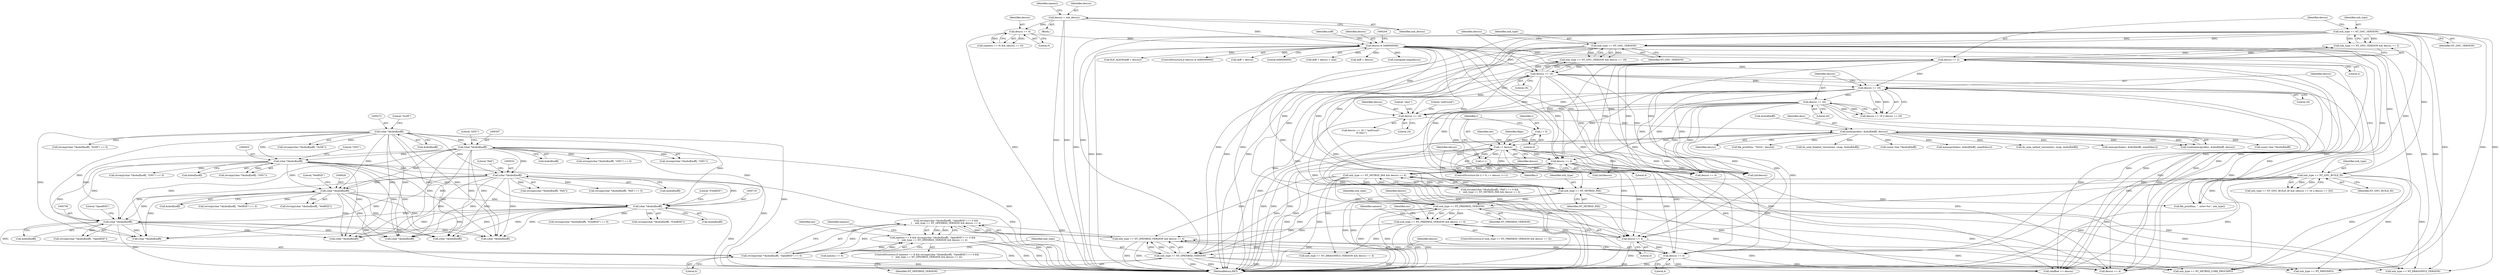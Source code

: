 digraph "0_file_ce90e05774dd77d86cfc8dfa6da57b32816841c4_2@API" {
"1000754" [label="(Call,strcmp((char *)&nbuf[noff], \"OpenBSD\") == 0 &&\n\t    xnh_type == NT_OPENBSD_VERSION && descsz == 4)"];
"1000755" [label="(Call,strcmp((char *)&nbuf[noff], \"OpenBSD\") == 0)"];
"1000757" [label="(Call,(char *)&nbuf[noff])"];
"1000531" [label="(Call,(char *)&nbuf[noff])"];
"1000271" [label="(Call,(char *)&nbuf[noff])"];
"1000306" [label="(Call,(char *)&nbuf[noff])"];
"1000452" [label="(Call,(char *)&nbuf[noff])"];
"1000625" [label="(Call,(char *)&nbuf[noff])"];
"1000718" [label="(Call,(char *)&nbuf[noff])"];
"1000765" [label="(Call,xnh_type == NT_OPENBSD_VERSION && descsz == 4)"];
"1000766" [label="(Call,xnh_type == NT_OPENBSD_VERSION)"];
"1000729" [label="(Call,xnh_type == NT_FREEBSD_VERSION)"];
"1000315" [label="(Call,xnh_type == NT_GNU_VERSION)"];
"1000280" [label="(Call,xnh_type == NT_GNU_VERSION)"];
"1000461" [label="(Call,xnh_type == NT_GNU_BUILD_ID)"];
"1000540" [label="(Call,xnh_type == NT_NETBSD_PAX)"];
"1000539" [label="(Call,xnh_type == NT_NETBSD_PAX && descsz == 4)"];
"1000543" [label="(Call,descsz == 4)"];
"1000283" [label="(Call,descsz == 2)"];
"1000199" [label="(Call,descsz & 0x80000000)"];
"1000172" [label="(Call,descsz == 0)"];
"1000164" [label="(Call,descsz = xnh_descsz)"];
"1000318" [label="(Call,descsz == 16)"];
"1000468" [label="(Call,descsz == 20)"];
"1000465" [label="(Call,descsz == 16)"];
"1000502" [label="(Call,i < descsz)"];
"1000505" [label="(Call,i++)"];
"1000499" [label="(Call,i = 0)"];
"1000491" [label="(Call,memcpy(desc, &nbuf[doff], descsz))"];
"1000480" [label="(Call,descsz == 16)"];
"1000728" [label="(Call,xnh_type == NT_FREEBSD_VERSION && descsz == 4)"];
"1000732" [label="(Call,descsz == 4)"];
"1000769" [label="(Call,descsz == 4)"];
"1000750" [label="(Call,namesz == 8 && strcmp((char *)&nbuf[noff], \"OpenBSD\") == 0 &&\n\t    xnh_type == NT_OPENBSD_VERSION && descsz == 4)"];
"1000285" [label="(Literal,2)"];
"1000556" [label="(Call,memcpy(&desc, &nbuf[doff], sizeof(desc)))"];
"1000238" [label="(Call,doff + descsz > size)"];
"1000727" [label="(ControlStructure,if (xnh_type == NT_FREEBSD_VERSION && descsz == 4))"];
"1000720" [label="(Call,&nbuf[noff])"];
"1000506" [label="(Identifier,i)"];
"1000173" [label="(Identifier,descsz)"];
"1000277" [label="(Literal,\"SuSE\")"];
"1000504" [label="(Identifier,descsz)"];
"1000776" [label="(Identifier,ms)"];
"1000718" [label="(Call,(char *)&nbuf[noff])"];
"1000543" [label="(Call,descsz == 4)"];
"1000982" [label="(Call,xnh_type == NT_NETBSD_CORE_PROCINFO)"];
"1000466" [label="(Identifier,descsz)"];
"1000304" [label="(Call,strcmp((char *)&nbuf[noff], \"GNU\") == 0)"];
"1000763" [label="(Literal,\"OpenBSD\")"];
"1000312" [label="(Literal,\"GNU\")"];
"1000624" [label="(Call,strcmp((char *)&nbuf[noff], \"NetBSD\"))"];
"1000627" [label="(Call,&nbuf[noff])"];
"1000279" [label="(Call,xnh_type == NT_GNU_VERSION && descsz == 2)"];
"1000480" [label="(Call,descsz == 16)"];
"1000730" [label="(Identifier,xnh_type)"];
"1000717" [label="(Call,strcmp((char *)&nbuf[noff], \"FreeBSD\"))"];
"1000731" [label="(Identifier,NT_FREEBSD_VERSION)"];
"1000467" [label="(Literal,16)"];
"1000503" [label="(Identifier,i)"];
"1000269" [label="(Call,strcmp((char *)&nbuf[noff], \"SuSE\") == 0)"];
"1000643" [label="(Call,do_note_netbsd_version(ms, swap, &nbuf[doff]))"];
"1000305" [label="(Call,strcmp((char *)&nbuf[noff], \"GNU\"))"];
"1000804" [label="(Call,xnh_type == NT_DRAGONFLY_VERSION && descsz == 4)"];
"1000281" [label="(Identifier,xnh_type)"];
"1000470" [label="(Literal,20)"];
"1000468" [label="(Call,descsz == 20)"];
"1000199" [label="(Call,descsz & 0x80000000)"];
"1000528" [label="(Call,strcmp((char *)&nbuf[noff], \"PaX\") == 0 &&\n\t    xnh_type == NT_NETBSD_PAX && descsz == 4)"];
"1000174" [label="(Literal,0)"];
"1000791" [label="(Identifier,namesz)"];
"1000631" [label="(Literal,\"NetBSD\")"];
"1000239" [label="(Call,doff + descsz)"];
"1000750" [label="(Call,namesz == 8 && strcmp((char *)&nbuf[noff], \"OpenBSD\") == 0 &&\n\t    xnh_type == NT_OPENBSD_VERSION && descsz == 4)"];
"1000824" [label="(Call,memcpy(&desc, &nbuf[doff], sizeof(desc)))"];
"1000541" [label="(Identifier,xnh_type)"];
"1000769" [label="(Call,descsz == 4)"];
"1000639" [label="(Call,descsz == 4)"];
"1000489" [label="(Call,(void)memcpy(desc, &nbuf[doff], descsz))"];
"1000208" [label="(Call,(unsigned long)descsz)"];
"1000764" [label="(Literal,0)"];
"1000451" [label="(Call,strcmp((char *)&nbuf[noff], \"GNU\"))"];
"1000463" [label="(Identifier,NT_GNU_BUILD_ID)"];
"1000756" [label="(Call,strcmp((char *)&nbuf[noff], \"OpenBSD\"))"];
"1000770" [label="(Identifier,descsz)"];
"1000214" [label="(Identifier,noff)"];
"1000771" [label="(Literal,4)"];
"1000283" [label="(Call,descsz == 2)"];
"1000164" [label="(Call,descsz = xnh_descsz)"];
"1000734" [label="(Literal,4)"];
"1000751" [label="(Call,namesz == 8)"];
"1000172" [label="(Call,descsz == 0)"];
"1000450" [label="(Call,strcmp((char *)&nbuf[noff], \"GNU\") == 0)"];
"1000317" [label="(Identifier,NT_GNU_VERSION)"];
"1000544" [label="(Identifier,descsz)"];
"1000492" [label="(Identifier,desc)"];
"1000907" [label="(Call,(char *)&nbuf[noff])"];
"1000808" [label="(Call,descsz == 4)"];
"1000755" [label="(Call,strcmp((char *)&nbuf[noff], \"OpenBSD\") == 0)"];
"1001043" [label="(Call,xnh_type == NT_PRPSINFO)"];
"1000170" [label="(Identifier,namesz)"];
"1000540" [label="(Call,xnh_type == NT_NETBSD_PAX)"];
"1000314" [label="(Call,xnh_type == NT_GNU_VERSION && descsz == 16)"];
"1000469" [label="(Identifier,descsz)"];
"1000531" [label="(Call,(char *)&nbuf[noff])"];
"1000510" [label="(Identifier,ms)"];
"1000796" [label="(Call,(char *)&nbuf[noff])"];
"1000461" [label="(Call,xnh_type == NT_GNU_BUILD_ID)"];
"1000765" [label="(Call,xnh_type == NT_OPENBSD_VERSION && descsz == 4)"];
"1000666" [label="(Call,(const char *)&nbuf[doff])"];
"1000168" [label="(Call,(namesz == 0) && (descsz == 0))"];
"1000724" [label="(Literal,\"FreeBSD\")"];
"1000306" [label="(Call,(char *)&nbuf[noff])"];
"1000716" [label="(Call,strcmp((char *)&nbuf[noff], \"FreeBSD\") == 0)"];
"1000700" [label="(Call,file_printf(ms, \", note=%u\", xnh_type))"];
"1000749" [label="(ControlStructure,if (namesz == 8 && strcmp((char *)&nbuf[noff], \"OpenBSD\") == 0 &&\n\t    xnh_type == NT_OPENBSD_VERSION && descsz == 4))"];
"1000521" [label="(Identifier,flags)"];
"1000539" [label="(Call,xnh_type == NT_NETBSD_PAX && descsz == 4)"];
"1001244" [label="(MethodReturn,RET)"];
"1000464" [label="(Call,descsz == 16 || descsz == 20)"];
"1000271" [label="(Call,(char *)&nbuf[noff])"];
"1000729" [label="(Call,xnh_type == NT_FREEBSD_VERSION)"];
"1000759" [label="(Call,&nbuf[noff])"];
"1000491" [label="(Call,memcpy(desc, &nbuf[doff], descsz))"];
"1000452" [label="(Call,(char *)&nbuf[noff])"];
"1000315" [label="(Call,xnh_type == NT_GNU_VERSION)"];
"1000545" [label="(Literal,4)"];
"1000754" [label="(Call,strcmp((char *)&nbuf[noff], \"OpenBSD\") == 0 &&\n\t    xnh_type == NT_OPENBSD_VERSION && descsz == 4)"];
"1000498" [label="(ControlStructure,for (i = 0; i < descsz; i++))"];
"1000497" [label="(Identifier,descsz)"];
"1000284" [label="(Identifier,descsz)"];
"1000502" [label="(Call,i < descsz)"];
"1000533" [label="(Call,&nbuf[noff])"];
"1000481" [label="(Identifier,descsz)"];
"1000484" [label="(Literal,\"sha1\")"];
"1000319" [label="(Identifier,descsz)"];
"1000499" [label="(Call,i = 0)"];
"1000479" [label="(Call,descsz == 16 ? \"md5/uuid\" :\n\t\t\"sha1\")"];
"1000460" [label="(Call,xnh_type == NT_GNU_BUILD_ID && (descsz == 16 || descsz == 20))"];
"1000733" [label="(Identifier,descsz)"];
"1000280" [label="(Call,xnh_type == NT_GNU_VERSION)"];
"1000316" [label="(Identifier,xnh_type)"];
"1000270" [label="(Call,strcmp((char *)&nbuf[noff], \"SuSE\"))"];
"1000873" [label="(Call,(char *)&nbuf[noff])"];
"1000623" [label="(Call,strcmp((char *)&nbuf[noff], \"NetBSD\") == 0)"];
"1000752" [label="(Identifier,namesz)"];
"1000200" [label="(Identifier,descsz)"];
"1000493" [label="(Call,&nbuf[doff])"];
"1000926" [label="(Call,(char *)&nbuf[noff])"];
"1000768" [label="(Identifier,NT_OPENBSD_VERSION)"];
"1000501" [label="(Literal,0)"];
"1000757" [label="(Call,(char *)&nbuf[noff])"];
"1000166" [label="(Identifier,xnh_descsz)"];
"1000308" [label="(Call,&nbuf[noff])"];
"1000728" [label="(Call,xnh_type == NT_FREEBSD_VERSION && descsz == 4)"];
"1000737" [label="(Identifier,ms)"];
"1000732" [label="(Call,descsz == 4)"];
"1000282" [label="(Identifier,NT_GNU_VERSION)"];
"1000683" [label="(Call,(int)descsz)"];
"1000462" [label="(Identifier,xnh_type)"];
"1000458" [label="(Literal,\"GNU\")"];
"1000542" [label="(Identifier,NT_NETBSD_PAX)"];
"1000509" [label="(Call,file_printf(ms, \"%02x\", desc[i]))"];
"1000465" [label="(Call,descsz == 16)"];
"1000736" [label="(Call,do_note_freebsd_version(ms, swap, &nbuf[doff]))"];
"1000805" [label="(Call,xnh_type == NT_DRAGONFLY_VERSION)"];
"1000125" [label="(Block,)"];
"1000233" [label="(Call,ELF_ALIGN(doff + descsz))"];
"1000454" [label="(Call,&nbuf[noff])"];
"1000198" [label="(ControlStructure,if (descsz & 0x80000000))"];
"1000530" [label="(Call,strcmp((char *)&nbuf[noff], \"PaX\"))"];
"1000888" [label="(Call,(char *)&nbuf[noff])"];
"1000234" [label="(Call,doff + descsz)"];
"1000320" [label="(Literal,16)"];
"1000537" [label="(Literal,\"PaX\")"];
"1000482" [label="(Literal,16)"];
"1000483" [label="(Literal,\"md5/uuid\")"];
"1001100" [label="(Call,reloffset >= descsz)"];
"1000663" [label="(Call,(int)descsz)"];
"1000766" [label="(Call,xnh_type == NT_OPENBSD_VERSION)"];
"1000625" [label="(Call,(char *)&nbuf[noff])"];
"1000201" [label="(Literal,0x80000000)"];
"1000505" [label="(Call,i++)"];
"1000529" [label="(Call,strcmp((char *)&nbuf[noff], \"PaX\") == 0)"];
"1000500" [label="(Identifier,i)"];
"1000686" [label="(Call,(const char *)&nbuf[doff])"];
"1000273" [label="(Call,&nbuf[noff])"];
"1000318" [label="(Call,descsz == 16)"];
"1000165" [label="(Identifier,descsz)"];
"1000767" [label="(Identifier,xnh_type)"];
"1000754" -> "1000750"  [label="AST: "];
"1000754" -> "1000755"  [label="CFG: "];
"1000754" -> "1000765"  [label="CFG: "];
"1000755" -> "1000754"  [label="AST: "];
"1000765" -> "1000754"  [label="AST: "];
"1000750" -> "1000754"  [label="CFG: "];
"1000754" -> "1001244"  [label="DDG: "];
"1000754" -> "1001244"  [label="DDG: "];
"1000754" -> "1000750"  [label="DDG: "];
"1000754" -> "1000750"  [label="DDG: "];
"1000755" -> "1000754"  [label="DDG: "];
"1000755" -> "1000754"  [label="DDG: "];
"1000765" -> "1000754"  [label="DDG: "];
"1000765" -> "1000754"  [label="DDG: "];
"1000755" -> "1000764"  [label="CFG: "];
"1000756" -> "1000755"  [label="AST: "];
"1000764" -> "1000755"  [label="AST: "];
"1000767" -> "1000755"  [label="CFG: "];
"1000755" -> "1001244"  [label="DDG: "];
"1000757" -> "1000755"  [label="DDG: "];
"1000757" -> "1000756"  [label="AST: "];
"1000757" -> "1000759"  [label="CFG: "];
"1000758" -> "1000757"  [label="AST: "];
"1000759" -> "1000757"  [label="AST: "];
"1000763" -> "1000757"  [label="CFG: "];
"1000757" -> "1001244"  [label="DDG: "];
"1000757" -> "1000756"  [label="DDG: "];
"1000531" -> "1000757"  [label="DDG: "];
"1000625" -> "1000757"  [label="DDG: "];
"1000718" -> "1000757"  [label="DDG: "];
"1000271" -> "1000757"  [label="DDG: "];
"1000306" -> "1000757"  [label="DDG: "];
"1000452" -> "1000757"  [label="DDG: "];
"1000757" -> "1000796"  [label="DDG: "];
"1000757" -> "1000873"  [label="DDG: "];
"1000757" -> "1000888"  [label="DDG: "];
"1000757" -> "1000907"  [label="DDG: "];
"1000757" -> "1000926"  [label="DDG: "];
"1000531" -> "1000530"  [label="AST: "];
"1000531" -> "1000533"  [label="CFG: "];
"1000532" -> "1000531"  [label="AST: "];
"1000533" -> "1000531"  [label="AST: "];
"1000537" -> "1000531"  [label="CFG: "];
"1000531" -> "1001244"  [label="DDG: "];
"1000531" -> "1000529"  [label="DDG: "];
"1000531" -> "1000530"  [label="DDG: "];
"1000271" -> "1000531"  [label="DDG: "];
"1000306" -> "1000531"  [label="DDG: "];
"1000452" -> "1000531"  [label="DDG: "];
"1000531" -> "1000625"  [label="DDG: "];
"1000531" -> "1000718"  [label="DDG: "];
"1000531" -> "1000796"  [label="DDG: "];
"1000531" -> "1000873"  [label="DDG: "];
"1000531" -> "1000888"  [label="DDG: "];
"1000531" -> "1000907"  [label="DDG: "];
"1000531" -> "1000926"  [label="DDG: "];
"1000271" -> "1000270"  [label="AST: "];
"1000271" -> "1000273"  [label="CFG: "];
"1000272" -> "1000271"  [label="AST: "];
"1000273" -> "1000271"  [label="AST: "];
"1000277" -> "1000271"  [label="CFG: "];
"1000271" -> "1001244"  [label="DDG: "];
"1000271" -> "1000269"  [label="DDG: "];
"1000271" -> "1000270"  [label="DDG: "];
"1000271" -> "1000306"  [label="DDG: "];
"1000271" -> "1000452"  [label="DDG: "];
"1000271" -> "1000625"  [label="DDG: "];
"1000271" -> "1000718"  [label="DDG: "];
"1000271" -> "1000796"  [label="DDG: "];
"1000271" -> "1000873"  [label="DDG: "];
"1000271" -> "1000888"  [label="DDG: "];
"1000271" -> "1000907"  [label="DDG: "];
"1000271" -> "1000926"  [label="DDG: "];
"1000306" -> "1000305"  [label="AST: "];
"1000306" -> "1000308"  [label="CFG: "];
"1000307" -> "1000306"  [label="AST: "];
"1000308" -> "1000306"  [label="AST: "];
"1000312" -> "1000306"  [label="CFG: "];
"1000306" -> "1001244"  [label="DDG: "];
"1000306" -> "1000304"  [label="DDG: "];
"1000306" -> "1000305"  [label="DDG: "];
"1000306" -> "1000452"  [label="DDG: "];
"1000306" -> "1000625"  [label="DDG: "];
"1000306" -> "1000718"  [label="DDG: "];
"1000306" -> "1000796"  [label="DDG: "];
"1000306" -> "1000873"  [label="DDG: "];
"1000306" -> "1000888"  [label="DDG: "];
"1000306" -> "1000907"  [label="DDG: "];
"1000306" -> "1000926"  [label="DDG: "];
"1000452" -> "1000451"  [label="AST: "];
"1000452" -> "1000454"  [label="CFG: "];
"1000453" -> "1000452"  [label="AST: "];
"1000454" -> "1000452"  [label="AST: "];
"1000458" -> "1000452"  [label="CFG: "];
"1000452" -> "1001244"  [label="DDG: "];
"1000452" -> "1000450"  [label="DDG: "];
"1000452" -> "1000451"  [label="DDG: "];
"1000452" -> "1000625"  [label="DDG: "];
"1000452" -> "1000718"  [label="DDG: "];
"1000452" -> "1000796"  [label="DDG: "];
"1000452" -> "1000873"  [label="DDG: "];
"1000452" -> "1000888"  [label="DDG: "];
"1000452" -> "1000907"  [label="DDG: "];
"1000452" -> "1000926"  [label="DDG: "];
"1000625" -> "1000624"  [label="AST: "];
"1000625" -> "1000627"  [label="CFG: "];
"1000626" -> "1000625"  [label="AST: "];
"1000627" -> "1000625"  [label="AST: "];
"1000631" -> "1000625"  [label="CFG: "];
"1000625" -> "1001244"  [label="DDG: "];
"1000625" -> "1000623"  [label="DDG: "];
"1000625" -> "1000624"  [label="DDG: "];
"1000625" -> "1000718"  [label="DDG: "];
"1000625" -> "1000796"  [label="DDG: "];
"1000625" -> "1000873"  [label="DDG: "];
"1000625" -> "1000888"  [label="DDG: "];
"1000625" -> "1000907"  [label="DDG: "];
"1000625" -> "1000926"  [label="DDG: "];
"1000718" -> "1000717"  [label="AST: "];
"1000718" -> "1000720"  [label="CFG: "];
"1000719" -> "1000718"  [label="AST: "];
"1000720" -> "1000718"  [label="AST: "];
"1000724" -> "1000718"  [label="CFG: "];
"1000718" -> "1001244"  [label="DDG: "];
"1000718" -> "1000716"  [label="DDG: "];
"1000718" -> "1000717"  [label="DDG: "];
"1000718" -> "1000796"  [label="DDG: "];
"1000718" -> "1000873"  [label="DDG: "];
"1000718" -> "1000888"  [label="DDG: "];
"1000718" -> "1000907"  [label="DDG: "];
"1000718" -> "1000926"  [label="DDG: "];
"1000765" -> "1000766"  [label="CFG: "];
"1000765" -> "1000769"  [label="CFG: "];
"1000766" -> "1000765"  [label="AST: "];
"1000769" -> "1000765"  [label="AST: "];
"1000765" -> "1001244"  [label="DDG: "];
"1000765" -> "1001244"  [label="DDG: "];
"1000766" -> "1000765"  [label="DDG: "];
"1000766" -> "1000765"  [label="DDG: "];
"1000539" -> "1000765"  [label="DDG: "];
"1000728" -> "1000765"  [label="DDG: "];
"1000769" -> "1000765"  [label="DDG: "];
"1000769" -> "1000765"  [label="DDG: "];
"1000765" -> "1000804"  [label="DDG: "];
"1000766" -> "1000768"  [label="CFG: "];
"1000767" -> "1000766"  [label="AST: "];
"1000768" -> "1000766"  [label="AST: "];
"1000770" -> "1000766"  [label="CFG: "];
"1000766" -> "1001244"  [label="DDG: "];
"1000766" -> "1001244"  [label="DDG: "];
"1000729" -> "1000766"  [label="DDG: "];
"1000315" -> "1000766"  [label="DDG: "];
"1000280" -> "1000766"  [label="DDG: "];
"1000461" -> "1000766"  [label="DDG: "];
"1000540" -> "1000766"  [label="DDG: "];
"1000766" -> "1000805"  [label="DDG: "];
"1000766" -> "1000982"  [label="DDG: "];
"1000766" -> "1001043"  [label="DDG: "];
"1000729" -> "1000728"  [label="AST: "];
"1000729" -> "1000731"  [label="CFG: "];
"1000730" -> "1000729"  [label="AST: "];
"1000731" -> "1000729"  [label="AST: "];
"1000733" -> "1000729"  [label="CFG: "];
"1000728" -> "1000729"  [label="CFG: "];
"1000729" -> "1001244"  [label="DDG: "];
"1000729" -> "1001244"  [label="DDG: "];
"1000729" -> "1000728"  [label="DDG: "];
"1000729" -> "1000728"  [label="DDG: "];
"1000315" -> "1000729"  [label="DDG: "];
"1000280" -> "1000729"  [label="DDG: "];
"1000461" -> "1000729"  [label="DDG: "];
"1000540" -> "1000729"  [label="DDG: "];
"1000729" -> "1000805"  [label="DDG: "];
"1000729" -> "1000982"  [label="DDG: "];
"1000729" -> "1001043"  [label="DDG: "];
"1000315" -> "1000314"  [label="AST: "];
"1000315" -> "1000317"  [label="CFG: "];
"1000316" -> "1000315"  [label="AST: "];
"1000317" -> "1000315"  [label="AST: "];
"1000319" -> "1000315"  [label="CFG: "];
"1000314" -> "1000315"  [label="CFG: "];
"1000315" -> "1001244"  [label="DDG: "];
"1000315" -> "1001244"  [label="DDG: "];
"1000315" -> "1000314"  [label="DDG: "];
"1000315" -> "1000314"  [label="DDG: "];
"1000280" -> "1000315"  [label="DDG: "];
"1000280" -> "1000315"  [label="DDG: "];
"1000315" -> "1000461"  [label="DDG: "];
"1000315" -> "1000540"  [label="DDG: "];
"1000315" -> "1000700"  [label="DDG: "];
"1000315" -> "1000805"  [label="DDG: "];
"1000315" -> "1000982"  [label="DDG: "];
"1000315" -> "1001043"  [label="DDG: "];
"1000280" -> "1000279"  [label="AST: "];
"1000280" -> "1000282"  [label="CFG: "];
"1000281" -> "1000280"  [label="AST: "];
"1000282" -> "1000280"  [label="AST: "];
"1000284" -> "1000280"  [label="CFG: "];
"1000279" -> "1000280"  [label="CFG: "];
"1000280" -> "1001244"  [label="DDG: "];
"1000280" -> "1001244"  [label="DDG: "];
"1000280" -> "1000279"  [label="DDG: "];
"1000280" -> "1000279"  [label="DDG: "];
"1000280" -> "1000461"  [label="DDG: "];
"1000280" -> "1000540"  [label="DDG: "];
"1000280" -> "1000700"  [label="DDG: "];
"1000280" -> "1000805"  [label="DDG: "];
"1000280" -> "1000982"  [label="DDG: "];
"1000280" -> "1001043"  [label="DDG: "];
"1000461" -> "1000460"  [label="AST: "];
"1000461" -> "1000463"  [label="CFG: "];
"1000462" -> "1000461"  [label="AST: "];
"1000463" -> "1000461"  [label="AST: "];
"1000466" -> "1000461"  [label="CFG: "];
"1000460" -> "1000461"  [label="CFG: "];
"1000461" -> "1001244"  [label="DDG: "];
"1000461" -> "1001244"  [label="DDG: "];
"1000461" -> "1000460"  [label="DDG: "];
"1000461" -> "1000460"  [label="DDG: "];
"1000461" -> "1000540"  [label="DDG: "];
"1000461" -> "1000700"  [label="DDG: "];
"1000461" -> "1000805"  [label="DDG: "];
"1000461" -> "1000982"  [label="DDG: "];
"1000461" -> "1001043"  [label="DDG: "];
"1000540" -> "1000539"  [label="AST: "];
"1000540" -> "1000542"  [label="CFG: "];
"1000541" -> "1000540"  [label="AST: "];
"1000542" -> "1000540"  [label="AST: "];
"1000544" -> "1000540"  [label="CFG: "];
"1000539" -> "1000540"  [label="CFG: "];
"1000540" -> "1001244"  [label="DDG: "];
"1000540" -> "1001244"  [label="DDG: "];
"1000540" -> "1000539"  [label="DDG: "];
"1000540" -> "1000539"  [label="DDG: "];
"1000540" -> "1000700"  [label="DDG: "];
"1000540" -> "1000805"  [label="DDG: "];
"1000540" -> "1000982"  [label="DDG: "];
"1000540" -> "1001043"  [label="DDG: "];
"1000539" -> "1000528"  [label="AST: "];
"1000539" -> "1000543"  [label="CFG: "];
"1000543" -> "1000539"  [label="AST: "];
"1000528" -> "1000539"  [label="CFG: "];
"1000539" -> "1001244"  [label="DDG: "];
"1000539" -> "1001244"  [label="DDG: "];
"1000539" -> "1000528"  [label="DDG: "];
"1000539" -> "1000528"  [label="DDG: "];
"1000543" -> "1000539"  [label="DDG: "];
"1000543" -> "1000539"  [label="DDG: "];
"1000539" -> "1000728"  [label="DDG: "];
"1000539" -> "1000804"  [label="DDG: "];
"1000543" -> "1000545"  [label="CFG: "];
"1000544" -> "1000543"  [label="AST: "];
"1000545" -> "1000543"  [label="AST: "];
"1000543" -> "1001244"  [label="DDG: "];
"1000283" -> "1000543"  [label="DDG: "];
"1000318" -> "1000543"  [label="DDG: "];
"1000468" -> "1000543"  [label="DDG: "];
"1000502" -> "1000543"  [label="DDG: "];
"1000465" -> "1000543"  [label="DDG: "];
"1000199" -> "1000543"  [label="DDG: "];
"1000543" -> "1000639"  [label="DDG: "];
"1000543" -> "1000663"  [label="DDG: "];
"1000543" -> "1000683"  [label="DDG: "];
"1000543" -> "1000732"  [label="DDG: "];
"1000543" -> "1000769"  [label="DDG: "];
"1000543" -> "1000808"  [label="DDG: "];
"1000543" -> "1001100"  [label="DDG: "];
"1000283" -> "1000279"  [label="AST: "];
"1000283" -> "1000285"  [label="CFG: "];
"1000284" -> "1000283"  [label="AST: "];
"1000285" -> "1000283"  [label="AST: "];
"1000279" -> "1000283"  [label="CFG: "];
"1000283" -> "1001244"  [label="DDG: "];
"1000283" -> "1000279"  [label="DDG: "];
"1000283" -> "1000279"  [label="DDG: "];
"1000199" -> "1000283"  [label="DDG: "];
"1000283" -> "1000318"  [label="DDG: "];
"1000283" -> "1000465"  [label="DDG: "];
"1000283" -> "1000480"  [label="DDG: "];
"1000283" -> "1000639"  [label="DDG: "];
"1000283" -> "1000663"  [label="DDG: "];
"1000283" -> "1000683"  [label="DDG: "];
"1000283" -> "1000732"  [label="DDG: "];
"1000283" -> "1000769"  [label="DDG: "];
"1000283" -> "1000808"  [label="DDG: "];
"1000283" -> "1001100"  [label="DDG: "];
"1000199" -> "1000198"  [label="AST: "];
"1000199" -> "1000201"  [label="CFG: "];
"1000200" -> "1000199"  [label="AST: "];
"1000201" -> "1000199"  [label="AST: "];
"1000204" -> "1000199"  [label="CFG: "];
"1000214" -> "1000199"  [label="CFG: "];
"1000199" -> "1001244"  [label="DDG: "];
"1000199" -> "1001244"  [label="DDG: "];
"1000172" -> "1000199"  [label="DDG: "];
"1000164" -> "1000199"  [label="DDG: "];
"1000199" -> "1000208"  [label="DDG: "];
"1000199" -> "1000233"  [label="DDG: "];
"1000199" -> "1000234"  [label="DDG: "];
"1000199" -> "1000238"  [label="DDG: "];
"1000199" -> "1000239"  [label="DDG: "];
"1000199" -> "1000318"  [label="DDG: "];
"1000199" -> "1000465"  [label="DDG: "];
"1000199" -> "1000480"  [label="DDG: "];
"1000199" -> "1000639"  [label="DDG: "];
"1000199" -> "1000663"  [label="DDG: "];
"1000199" -> "1000683"  [label="DDG: "];
"1000199" -> "1000732"  [label="DDG: "];
"1000199" -> "1000769"  [label="DDG: "];
"1000199" -> "1000808"  [label="DDG: "];
"1000199" -> "1001100"  [label="DDG: "];
"1000172" -> "1000168"  [label="AST: "];
"1000172" -> "1000174"  [label="CFG: "];
"1000173" -> "1000172"  [label="AST: "];
"1000174" -> "1000172"  [label="AST: "];
"1000168" -> "1000172"  [label="CFG: "];
"1000172" -> "1001244"  [label="DDG: "];
"1000172" -> "1000168"  [label="DDG: "];
"1000172" -> "1000168"  [label="DDG: "];
"1000164" -> "1000172"  [label="DDG: "];
"1000164" -> "1000125"  [label="AST: "];
"1000164" -> "1000166"  [label="CFG: "];
"1000165" -> "1000164"  [label="AST: "];
"1000166" -> "1000164"  [label="AST: "];
"1000170" -> "1000164"  [label="CFG: "];
"1000164" -> "1001244"  [label="DDG: "];
"1000164" -> "1001244"  [label="DDG: "];
"1000318" -> "1000314"  [label="AST: "];
"1000318" -> "1000320"  [label="CFG: "];
"1000319" -> "1000318"  [label="AST: "];
"1000320" -> "1000318"  [label="AST: "];
"1000314" -> "1000318"  [label="CFG: "];
"1000318" -> "1001244"  [label="DDG: "];
"1000318" -> "1000314"  [label="DDG: "];
"1000318" -> "1000314"  [label="DDG: "];
"1000318" -> "1000465"  [label="DDG: "];
"1000318" -> "1000480"  [label="DDG: "];
"1000318" -> "1000639"  [label="DDG: "];
"1000318" -> "1000663"  [label="DDG: "];
"1000318" -> "1000683"  [label="DDG: "];
"1000318" -> "1000732"  [label="DDG: "];
"1000318" -> "1000769"  [label="DDG: "];
"1000318" -> "1000808"  [label="DDG: "];
"1000318" -> "1001100"  [label="DDG: "];
"1000468" -> "1000464"  [label="AST: "];
"1000468" -> "1000470"  [label="CFG: "];
"1000469" -> "1000468"  [label="AST: "];
"1000470" -> "1000468"  [label="AST: "];
"1000464" -> "1000468"  [label="CFG: "];
"1000468" -> "1001244"  [label="DDG: "];
"1000468" -> "1000464"  [label="DDG: "];
"1000468" -> "1000464"  [label="DDG: "];
"1000465" -> "1000468"  [label="DDG: "];
"1000468" -> "1000480"  [label="DDG: "];
"1000468" -> "1000639"  [label="DDG: "];
"1000468" -> "1000663"  [label="DDG: "];
"1000468" -> "1000683"  [label="DDG: "];
"1000468" -> "1000732"  [label="DDG: "];
"1000468" -> "1000769"  [label="DDG: "];
"1000468" -> "1000808"  [label="DDG: "];
"1000468" -> "1001100"  [label="DDG: "];
"1000465" -> "1000464"  [label="AST: "];
"1000465" -> "1000467"  [label="CFG: "];
"1000466" -> "1000465"  [label="AST: "];
"1000467" -> "1000465"  [label="AST: "];
"1000469" -> "1000465"  [label="CFG: "];
"1000464" -> "1000465"  [label="CFG: "];
"1000465" -> "1001244"  [label="DDG: "];
"1000465" -> "1000464"  [label="DDG: "];
"1000465" -> "1000464"  [label="DDG: "];
"1000465" -> "1000480"  [label="DDG: "];
"1000465" -> "1000639"  [label="DDG: "];
"1000465" -> "1000663"  [label="DDG: "];
"1000465" -> "1000683"  [label="DDG: "];
"1000465" -> "1000732"  [label="DDG: "];
"1000465" -> "1000769"  [label="DDG: "];
"1000465" -> "1000808"  [label="DDG: "];
"1000465" -> "1001100"  [label="DDG: "];
"1000502" -> "1000498"  [label="AST: "];
"1000502" -> "1000504"  [label="CFG: "];
"1000503" -> "1000502"  [label="AST: "];
"1000504" -> "1000502"  [label="AST: "];
"1000510" -> "1000502"  [label="CFG: "];
"1000521" -> "1000502"  [label="CFG: "];
"1000502" -> "1001244"  [label="DDG: "];
"1000502" -> "1001244"  [label="DDG: "];
"1000502" -> "1001244"  [label="DDG: "];
"1000505" -> "1000502"  [label="DDG: "];
"1000499" -> "1000502"  [label="DDG: "];
"1000491" -> "1000502"  [label="DDG: "];
"1000502" -> "1000505"  [label="DDG: "];
"1000502" -> "1000639"  [label="DDG: "];
"1000502" -> "1000663"  [label="DDG: "];
"1000502" -> "1000683"  [label="DDG: "];
"1000502" -> "1000732"  [label="DDG: "];
"1000502" -> "1000769"  [label="DDG: "];
"1000502" -> "1000808"  [label="DDG: "];
"1000502" -> "1001100"  [label="DDG: "];
"1000505" -> "1000498"  [label="AST: "];
"1000505" -> "1000506"  [label="CFG: "];
"1000506" -> "1000505"  [label="AST: "];
"1000503" -> "1000505"  [label="CFG: "];
"1000499" -> "1000498"  [label="AST: "];
"1000499" -> "1000501"  [label="CFG: "];
"1000500" -> "1000499"  [label="AST: "];
"1000501" -> "1000499"  [label="AST: "];
"1000503" -> "1000499"  [label="CFG: "];
"1000491" -> "1000489"  [label="AST: "];
"1000491" -> "1000497"  [label="CFG: "];
"1000492" -> "1000491"  [label="AST: "];
"1000493" -> "1000491"  [label="AST: "];
"1000497" -> "1000491"  [label="AST: "];
"1000489" -> "1000491"  [label="CFG: "];
"1000491" -> "1001244"  [label="DDG: "];
"1000491" -> "1001244"  [label="DDG: "];
"1000491" -> "1000489"  [label="DDG: "];
"1000491" -> "1000489"  [label="DDG: "];
"1000491" -> "1000489"  [label="DDG: "];
"1000480" -> "1000491"  [label="DDG: "];
"1000491" -> "1000509"  [label="DDG: "];
"1000491" -> "1000556"  [label="DDG: "];
"1000491" -> "1000643"  [label="DDG: "];
"1000491" -> "1000666"  [label="DDG: "];
"1000491" -> "1000686"  [label="DDG: "];
"1000491" -> "1000736"  [label="DDG: "];
"1000491" -> "1000824"  [label="DDG: "];
"1000480" -> "1000479"  [label="AST: "];
"1000480" -> "1000482"  [label="CFG: "];
"1000481" -> "1000480"  [label="AST: "];
"1000482" -> "1000480"  [label="AST: "];
"1000483" -> "1000480"  [label="CFG: "];
"1000484" -> "1000480"  [label="CFG: "];
"1000480" -> "1001244"  [label="DDG: "];
"1000728" -> "1000727"  [label="AST: "];
"1000728" -> "1000732"  [label="CFG: "];
"1000732" -> "1000728"  [label="AST: "];
"1000737" -> "1000728"  [label="CFG: "];
"1000752" -> "1000728"  [label="CFG: "];
"1000728" -> "1001244"  [label="DDG: "];
"1000728" -> "1001244"  [label="DDG: "];
"1000728" -> "1001244"  [label="DDG: "];
"1000732" -> "1000728"  [label="DDG: "];
"1000732" -> "1000728"  [label="DDG: "];
"1000728" -> "1000804"  [label="DDG: "];
"1000732" -> "1000734"  [label="CFG: "];
"1000733" -> "1000732"  [label="AST: "];
"1000734" -> "1000732"  [label="AST: "];
"1000732" -> "1001244"  [label="DDG: "];
"1000732" -> "1000769"  [label="DDG: "];
"1000732" -> "1000808"  [label="DDG: "];
"1000732" -> "1001100"  [label="DDG: "];
"1000769" -> "1000771"  [label="CFG: "];
"1000770" -> "1000769"  [label="AST: "];
"1000771" -> "1000769"  [label="AST: "];
"1000769" -> "1001244"  [label="DDG: "];
"1000769" -> "1000808"  [label="DDG: "];
"1000769" -> "1001100"  [label="DDG: "];
"1000750" -> "1000749"  [label="AST: "];
"1000750" -> "1000751"  [label="CFG: "];
"1000751" -> "1000750"  [label="AST: "];
"1000776" -> "1000750"  [label="CFG: "];
"1000791" -> "1000750"  [label="CFG: "];
"1000750" -> "1001244"  [label="DDG: "];
"1000750" -> "1001244"  [label="DDG: "];
"1000750" -> "1001244"  [label="DDG: "];
"1000751" -> "1000750"  [label="DDG: "];
"1000751" -> "1000750"  [label="DDG: "];
}
